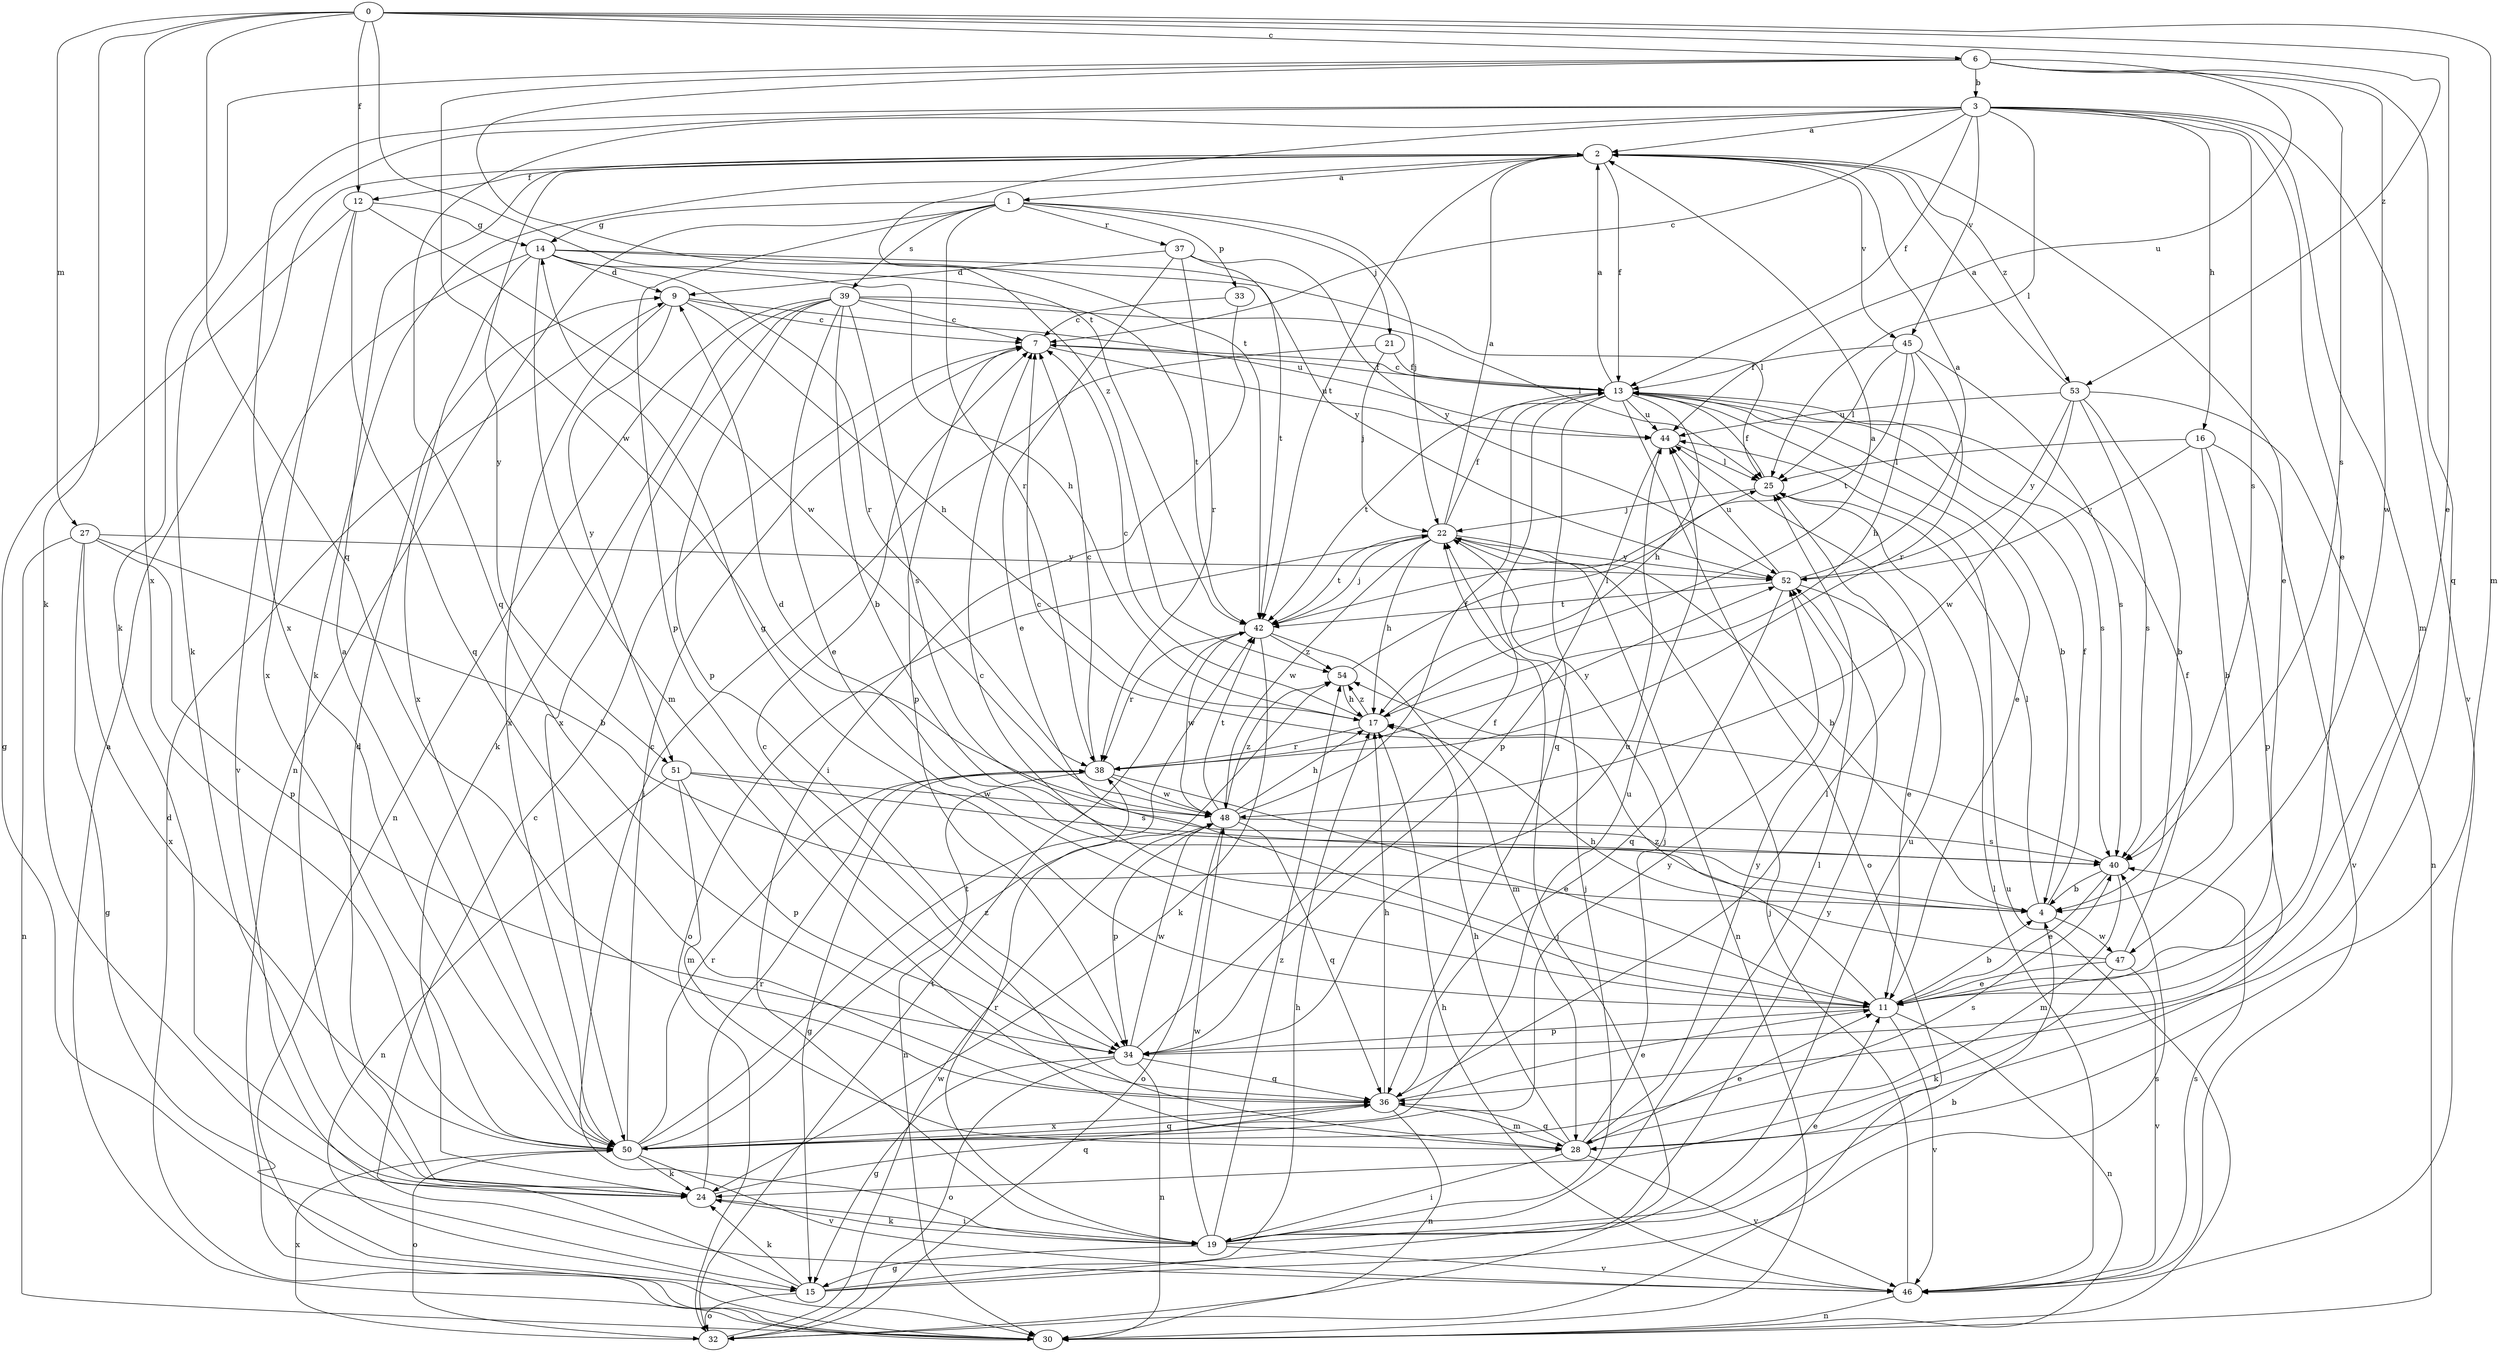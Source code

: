 strict digraph  {
0;
1;
2;
3;
4;
6;
7;
9;
11;
12;
13;
14;
15;
16;
17;
19;
21;
22;
24;
25;
27;
28;
30;
32;
33;
34;
36;
37;
38;
39;
40;
42;
44;
45;
46;
47;
48;
50;
51;
52;
53;
54;
0 -> 6  [label=c];
0 -> 11  [label=e];
0 -> 12  [label=f];
0 -> 24  [label=k];
0 -> 27  [label=m];
0 -> 28  [label=m];
0 -> 36  [label=q];
0 -> 42  [label=t];
0 -> 50  [label=x];
0 -> 53  [label=z];
1 -> 14  [label=g];
1 -> 21  [label=j];
1 -> 22  [label=j];
1 -> 30  [label=n];
1 -> 33  [label=p];
1 -> 34  [label=p];
1 -> 37  [label=r];
1 -> 38  [label=r];
1 -> 39  [label=s];
2 -> 1  [label=a];
2 -> 11  [label=e];
2 -> 12  [label=f];
2 -> 13  [label=f];
2 -> 24  [label=k];
2 -> 42  [label=t];
2 -> 45  [label=v];
2 -> 51  [label=y];
2 -> 53  [label=z];
3 -> 2  [label=a];
3 -> 7  [label=c];
3 -> 11  [label=e];
3 -> 13  [label=f];
3 -> 16  [label=h];
3 -> 24  [label=k];
3 -> 25  [label=l];
3 -> 28  [label=m];
3 -> 36  [label=q];
3 -> 40  [label=s];
3 -> 45  [label=v];
3 -> 46  [label=v];
3 -> 50  [label=x];
3 -> 54  [label=z];
4 -> 9  [label=d];
4 -> 13  [label=f];
4 -> 25  [label=l];
4 -> 47  [label=w];
6 -> 3  [label=b];
6 -> 24  [label=k];
6 -> 36  [label=q];
6 -> 40  [label=s];
6 -> 42  [label=t];
6 -> 44  [label=u];
6 -> 47  [label=w];
6 -> 48  [label=w];
7 -> 13  [label=f];
7 -> 34  [label=p];
7 -> 44  [label=u];
9 -> 7  [label=c];
9 -> 17  [label=h];
9 -> 44  [label=u];
9 -> 50  [label=x];
9 -> 51  [label=y];
11 -> 4  [label=b];
11 -> 7  [label=c];
11 -> 14  [label=g];
11 -> 30  [label=n];
11 -> 34  [label=p];
11 -> 46  [label=v];
11 -> 54  [label=z];
12 -> 14  [label=g];
12 -> 15  [label=g];
12 -> 36  [label=q];
12 -> 48  [label=w];
12 -> 50  [label=x];
13 -> 2  [label=a];
13 -> 4  [label=b];
13 -> 7  [label=c];
13 -> 11  [label=e];
13 -> 17  [label=h];
13 -> 32  [label=o];
13 -> 36  [label=q];
13 -> 40  [label=s];
13 -> 42  [label=t];
13 -> 44  [label=u];
14 -> 9  [label=d];
14 -> 17  [label=h];
14 -> 25  [label=l];
14 -> 28  [label=m];
14 -> 38  [label=r];
14 -> 46  [label=v];
14 -> 50  [label=x];
14 -> 52  [label=y];
15 -> 4  [label=b];
15 -> 7  [label=c];
15 -> 17  [label=h];
15 -> 24  [label=k];
15 -> 32  [label=o];
15 -> 40  [label=s];
16 -> 4  [label=b];
16 -> 25  [label=l];
16 -> 34  [label=p];
16 -> 46  [label=v];
16 -> 52  [label=y];
17 -> 2  [label=a];
17 -> 7  [label=c];
17 -> 38  [label=r];
17 -> 54  [label=z];
19 -> 11  [label=e];
19 -> 15  [label=g];
19 -> 22  [label=j];
19 -> 24  [label=k];
19 -> 25  [label=l];
19 -> 38  [label=r];
19 -> 44  [label=u];
19 -> 46  [label=v];
19 -> 48  [label=w];
19 -> 52  [label=y];
19 -> 54  [label=z];
21 -> 13  [label=f];
21 -> 19  [label=i];
21 -> 22  [label=j];
22 -> 2  [label=a];
22 -> 4  [label=b];
22 -> 13  [label=f];
22 -> 17  [label=h];
22 -> 30  [label=n];
22 -> 32  [label=o];
22 -> 42  [label=t];
22 -> 48  [label=w];
22 -> 52  [label=y];
24 -> 9  [label=d];
24 -> 19  [label=i];
24 -> 36  [label=q];
24 -> 38  [label=r];
25 -> 13  [label=f];
25 -> 22  [label=j];
27 -> 4  [label=b];
27 -> 15  [label=g];
27 -> 30  [label=n];
27 -> 34  [label=p];
27 -> 50  [label=x];
27 -> 52  [label=y];
28 -> 7  [label=c];
28 -> 11  [label=e];
28 -> 17  [label=h];
28 -> 19  [label=i];
28 -> 22  [label=j];
28 -> 36  [label=q];
28 -> 46  [label=v];
28 -> 52  [label=y];
30 -> 2  [label=a];
30 -> 9  [label=d];
30 -> 44  [label=u];
32 -> 22  [label=j];
32 -> 42  [label=t];
32 -> 48  [label=w];
32 -> 50  [label=x];
33 -> 7  [label=c];
33 -> 19  [label=i];
34 -> 13  [label=f];
34 -> 15  [label=g];
34 -> 30  [label=n];
34 -> 32  [label=o];
34 -> 36  [label=q];
34 -> 44  [label=u];
34 -> 48  [label=w];
36 -> 11  [label=e];
36 -> 17  [label=h];
36 -> 25  [label=l];
36 -> 28  [label=m];
36 -> 30  [label=n];
36 -> 50  [label=x];
37 -> 9  [label=d];
37 -> 11  [label=e];
37 -> 38  [label=r];
37 -> 42  [label=t];
37 -> 52  [label=y];
38 -> 7  [label=c];
38 -> 11  [label=e];
38 -> 15  [label=g];
38 -> 30  [label=n];
38 -> 48  [label=w];
38 -> 52  [label=y];
39 -> 4  [label=b];
39 -> 7  [label=c];
39 -> 11  [label=e];
39 -> 24  [label=k];
39 -> 25  [label=l];
39 -> 30  [label=n];
39 -> 34  [label=p];
39 -> 40  [label=s];
39 -> 42  [label=t];
39 -> 50  [label=x];
40 -> 4  [label=b];
40 -> 7  [label=c];
40 -> 11  [label=e];
40 -> 28  [label=m];
42 -> 22  [label=j];
42 -> 24  [label=k];
42 -> 28  [label=m];
42 -> 38  [label=r];
42 -> 48  [label=w];
42 -> 54  [label=z];
44 -> 25  [label=l];
44 -> 34  [label=p];
45 -> 13  [label=f];
45 -> 17  [label=h];
45 -> 25  [label=l];
45 -> 38  [label=r];
45 -> 40  [label=s];
45 -> 42  [label=t];
46 -> 17  [label=h];
46 -> 22  [label=j];
46 -> 25  [label=l];
46 -> 30  [label=n];
46 -> 40  [label=s];
47 -> 11  [label=e];
47 -> 13  [label=f];
47 -> 17  [label=h];
47 -> 24  [label=k];
47 -> 46  [label=v];
48 -> 13  [label=f];
48 -> 17  [label=h];
48 -> 32  [label=o];
48 -> 34  [label=p];
48 -> 36  [label=q];
48 -> 40  [label=s];
48 -> 42  [label=t];
48 -> 54  [label=z];
50 -> 2  [label=a];
50 -> 7  [label=c];
50 -> 24  [label=k];
50 -> 32  [label=o];
50 -> 36  [label=q];
50 -> 38  [label=r];
50 -> 40  [label=s];
50 -> 42  [label=t];
50 -> 44  [label=u];
50 -> 46  [label=v];
50 -> 52  [label=y];
50 -> 54  [label=z];
51 -> 28  [label=m];
51 -> 30  [label=n];
51 -> 34  [label=p];
51 -> 40  [label=s];
51 -> 48  [label=w];
52 -> 2  [label=a];
52 -> 11  [label=e];
52 -> 36  [label=q];
52 -> 42  [label=t];
52 -> 44  [label=u];
53 -> 2  [label=a];
53 -> 4  [label=b];
53 -> 30  [label=n];
53 -> 40  [label=s];
53 -> 44  [label=u];
53 -> 48  [label=w];
53 -> 52  [label=y];
54 -> 17  [label=h];
54 -> 25  [label=l];
}
